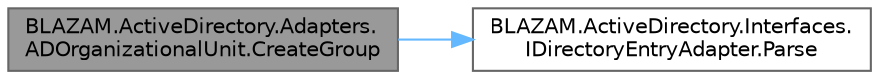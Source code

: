 digraph "BLAZAM.ActiveDirectory.Adapters.ADOrganizationalUnit.CreateGroup"
{
 // LATEX_PDF_SIZE
  bgcolor="transparent";
  edge [fontname=Helvetica,fontsize=10,labelfontname=Helvetica,labelfontsize=10];
  node [fontname=Helvetica,fontsize=10,shape=box,height=0.2,width=0.4];
  rankdir="LR";
  Node1 [id="Node000001",label="BLAZAM.ActiveDirectory.Adapters.\lADOrganizationalUnit.CreateGroup",height=0.2,width=0.4,color="gray40", fillcolor="grey60", style="filled", fontcolor="black",tooltip="Creates a new group under this OU. Note that the returned Directory object must execute CommitChanges..."];
  Node1 -> Node2 [id="edge2_Node000001_Node000002",color="steelblue1",style="solid",tooltip=" "];
  Node2 [id="Node000002",label="BLAZAM.ActiveDirectory.Interfaces.\lIDirectoryEntryAdapter.Parse",height=0.2,width=0.4,color="grey40", fillcolor="white", style="filled",URL="$interface_b_l_a_z_a_m_1_1_active_directory_1_1_interfaces_1_1_i_directory_entry_adapter.html#a45374f2e68a19d8f2053c55e73099704",tooltip="Converts a raw DirectoryEntry into an application IDirectoryEntryAdapter object."];
}
